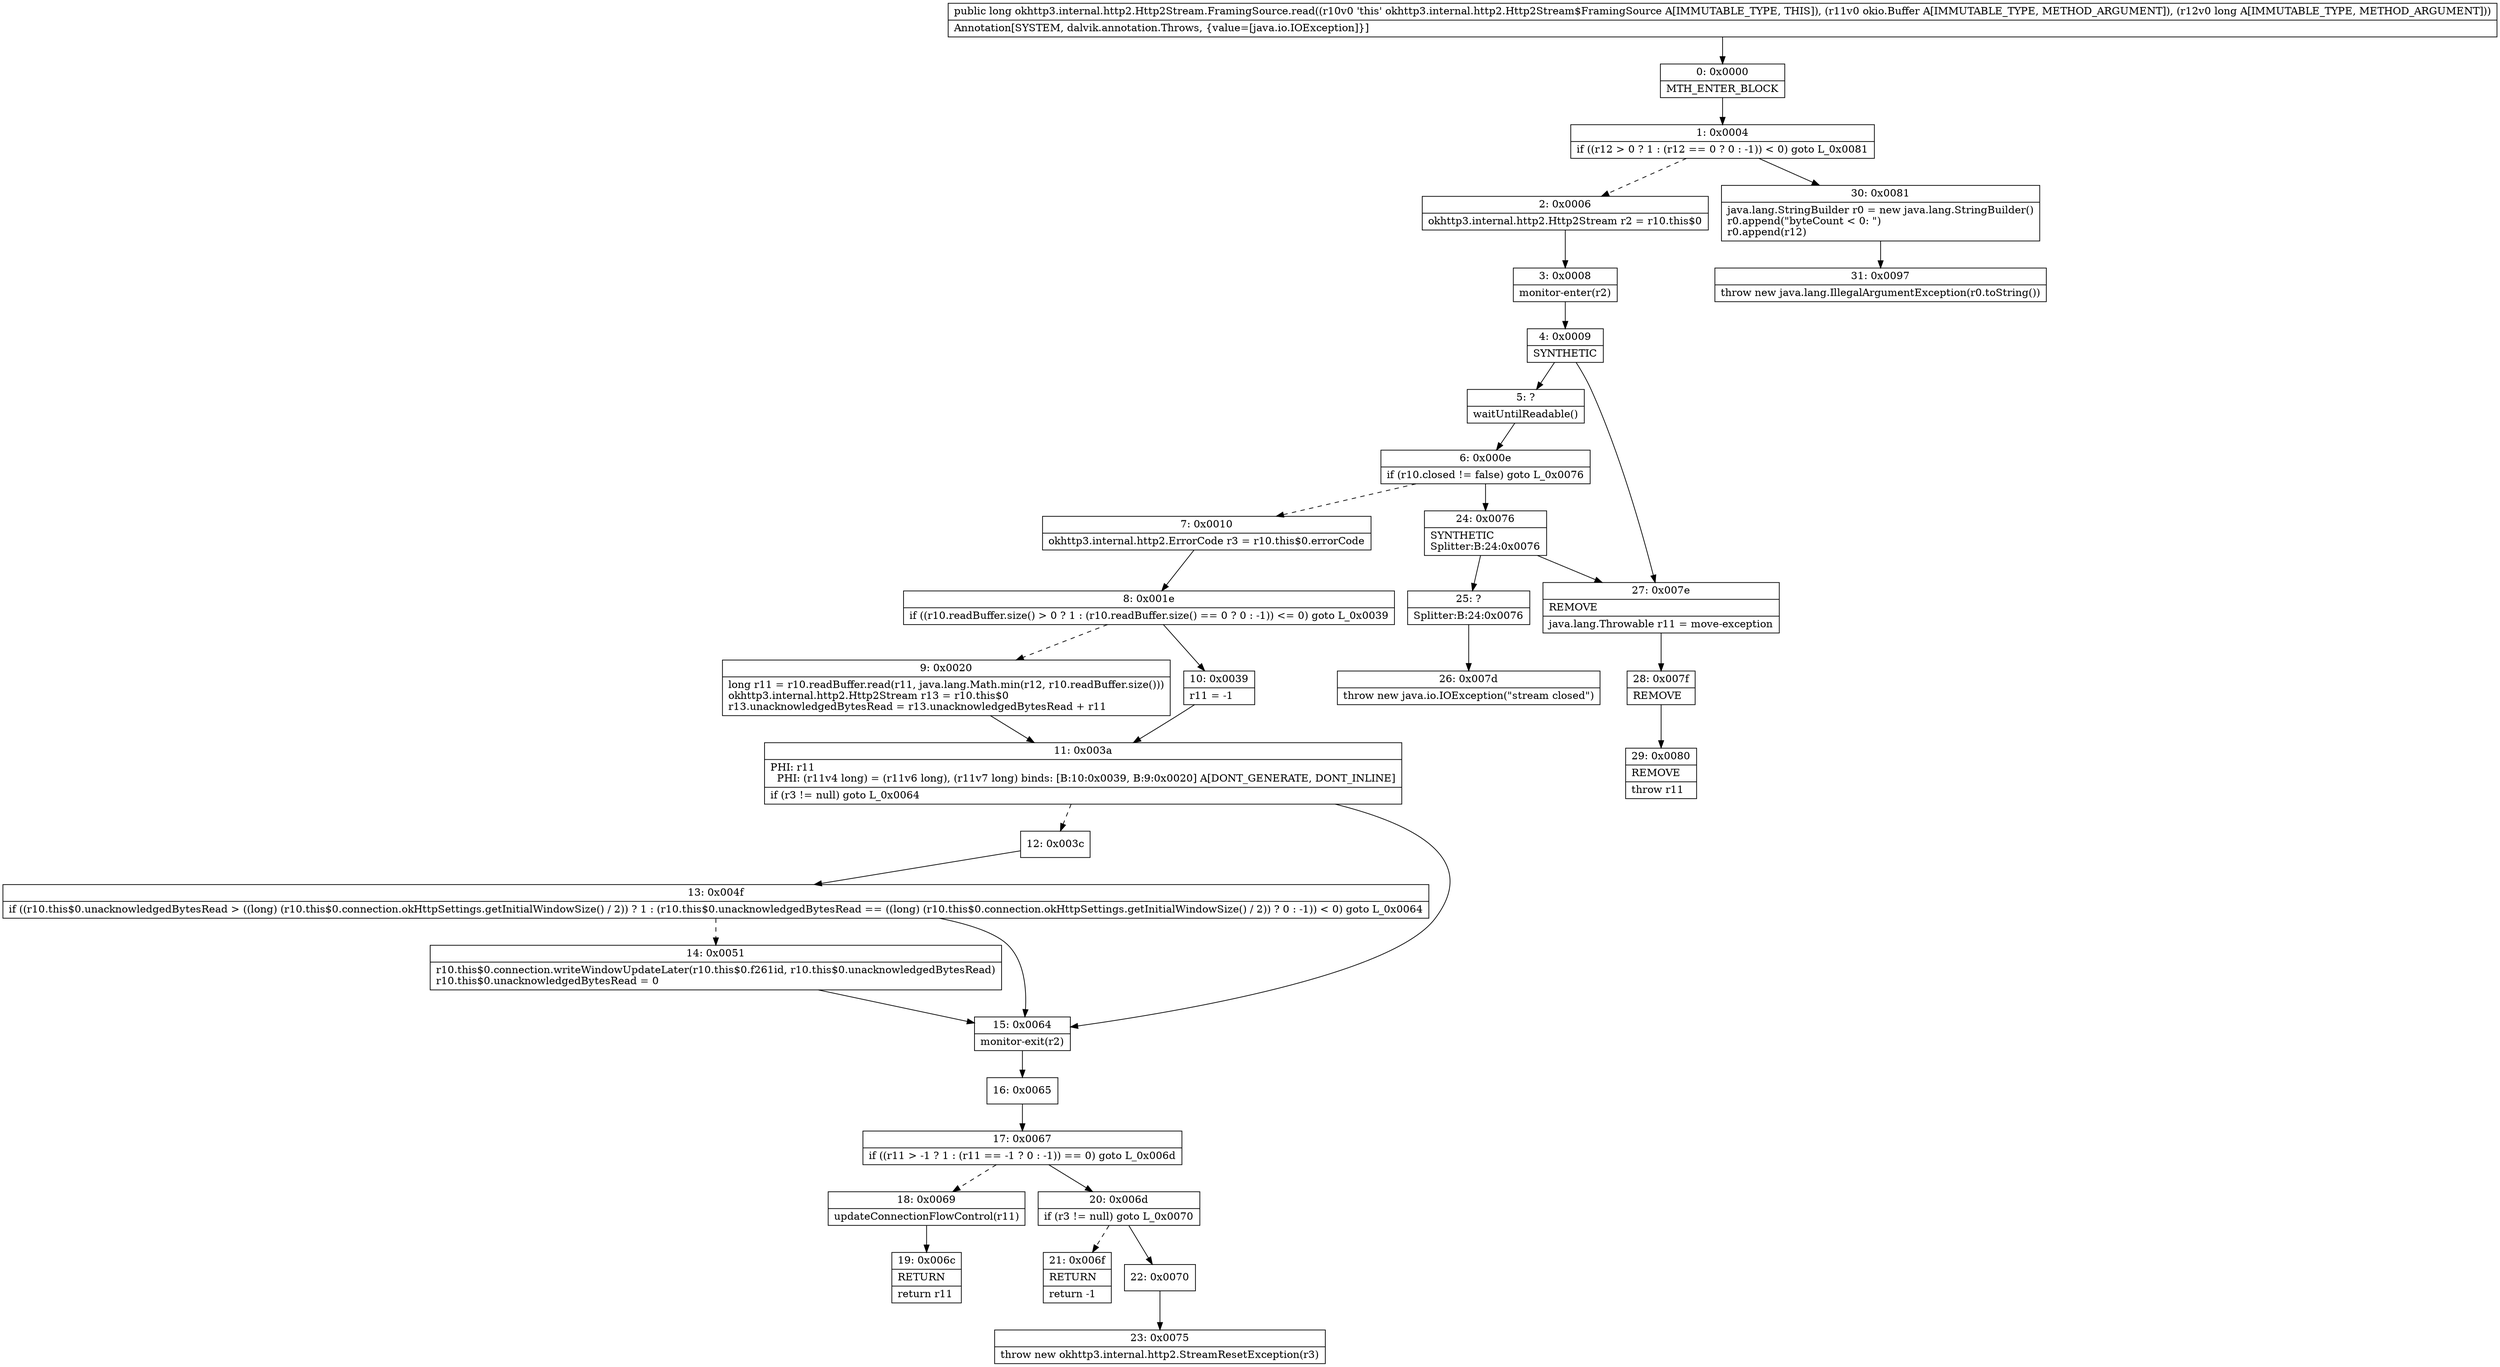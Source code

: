 digraph "CFG forokhttp3.internal.http2.Http2Stream.FramingSource.read(Lokio\/Buffer;J)J" {
Node_0 [shape=record,label="{0\:\ 0x0000|MTH_ENTER_BLOCK\l}"];
Node_1 [shape=record,label="{1\:\ 0x0004|if ((r12 \> 0 ? 1 : (r12 == 0 ? 0 : \-1)) \< 0) goto L_0x0081\l}"];
Node_2 [shape=record,label="{2\:\ 0x0006|okhttp3.internal.http2.Http2Stream r2 = r10.this$0\l}"];
Node_3 [shape=record,label="{3\:\ 0x0008|monitor\-enter(r2)\l}"];
Node_4 [shape=record,label="{4\:\ 0x0009|SYNTHETIC\l}"];
Node_5 [shape=record,label="{5\:\ ?|waitUntilReadable()\l}"];
Node_6 [shape=record,label="{6\:\ 0x000e|if (r10.closed != false) goto L_0x0076\l}"];
Node_7 [shape=record,label="{7\:\ 0x0010|okhttp3.internal.http2.ErrorCode r3 = r10.this$0.errorCode\l}"];
Node_8 [shape=record,label="{8\:\ 0x001e|if ((r10.readBuffer.size() \> 0 ? 1 : (r10.readBuffer.size() == 0 ? 0 : \-1)) \<= 0) goto L_0x0039\l}"];
Node_9 [shape=record,label="{9\:\ 0x0020|long r11 = r10.readBuffer.read(r11, java.lang.Math.min(r12, r10.readBuffer.size()))\lokhttp3.internal.http2.Http2Stream r13 = r10.this$0\lr13.unacknowledgedBytesRead = r13.unacknowledgedBytesRead + r11\l}"];
Node_10 [shape=record,label="{10\:\ 0x0039|r11 = \-1\l}"];
Node_11 [shape=record,label="{11\:\ 0x003a|PHI: r11 \l  PHI: (r11v4 long) = (r11v6 long), (r11v7 long) binds: [B:10:0x0039, B:9:0x0020] A[DONT_GENERATE, DONT_INLINE]\l|if (r3 != null) goto L_0x0064\l}"];
Node_12 [shape=record,label="{12\:\ 0x003c}"];
Node_13 [shape=record,label="{13\:\ 0x004f|if ((r10.this$0.unacknowledgedBytesRead \> ((long) (r10.this$0.connection.okHttpSettings.getInitialWindowSize() \/ 2)) ? 1 : (r10.this$0.unacknowledgedBytesRead == ((long) (r10.this$0.connection.okHttpSettings.getInitialWindowSize() \/ 2)) ? 0 : \-1)) \< 0) goto L_0x0064\l}"];
Node_14 [shape=record,label="{14\:\ 0x0051|r10.this$0.connection.writeWindowUpdateLater(r10.this$0.f261id, r10.this$0.unacknowledgedBytesRead)\lr10.this$0.unacknowledgedBytesRead = 0\l}"];
Node_15 [shape=record,label="{15\:\ 0x0064|monitor\-exit(r2)\l}"];
Node_16 [shape=record,label="{16\:\ 0x0065}"];
Node_17 [shape=record,label="{17\:\ 0x0067|if ((r11 \> \-1 ? 1 : (r11 == \-1 ? 0 : \-1)) == 0) goto L_0x006d\l}"];
Node_18 [shape=record,label="{18\:\ 0x0069|updateConnectionFlowControl(r11)\l}"];
Node_19 [shape=record,label="{19\:\ 0x006c|RETURN\l|return r11\l}"];
Node_20 [shape=record,label="{20\:\ 0x006d|if (r3 != null) goto L_0x0070\l}"];
Node_21 [shape=record,label="{21\:\ 0x006f|RETURN\l|return \-1\l}"];
Node_22 [shape=record,label="{22\:\ 0x0070}"];
Node_23 [shape=record,label="{23\:\ 0x0075|throw new okhttp3.internal.http2.StreamResetException(r3)\l}"];
Node_24 [shape=record,label="{24\:\ 0x0076|SYNTHETIC\lSplitter:B:24:0x0076\l}"];
Node_25 [shape=record,label="{25\:\ ?|Splitter:B:24:0x0076\l}"];
Node_26 [shape=record,label="{26\:\ 0x007d|throw new java.io.IOException(\"stream closed\")\l}"];
Node_27 [shape=record,label="{27\:\ 0x007e|REMOVE\l|java.lang.Throwable r11 = move\-exception\l}"];
Node_28 [shape=record,label="{28\:\ 0x007f|REMOVE\l}"];
Node_29 [shape=record,label="{29\:\ 0x0080|REMOVE\l|throw r11\l}"];
Node_30 [shape=record,label="{30\:\ 0x0081|java.lang.StringBuilder r0 = new java.lang.StringBuilder()\lr0.append(\"byteCount \< 0: \")\lr0.append(r12)\l}"];
Node_31 [shape=record,label="{31\:\ 0x0097|throw new java.lang.IllegalArgumentException(r0.toString())\l}"];
MethodNode[shape=record,label="{public long okhttp3.internal.http2.Http2Stream.FramingSource.read((r10v0 'this' okhttp3.internal.http2.Http2Stream$FramingSource A[IMMUTABLE_TYPE, THIS]), (r11v0 okio.Buffer A[IMMUTABLE_TYPE, METHOD_ARGUMENT]), (r12v0 long A[IMMUTABLE_TYPE, METHOD_ARGUMENT]))  | Annotation[SYSTEM, dalvik.annotation.Throws, \{value=[java.io.IOException]\}]\l}"];
MethodNode -> Node_0;
Node_0 -> Node_1;
Node_1 -> Node_2[style=dashed];
Node_1 -> Node_30;
Node_2 -> Node_3;
Node_3 -> Node_4;
Node_4 -> Node_5;
Node_4 -> Node_27;
Node_5 -> Node_6;
Node_6 -> Node_7[style=dashed];
Node_6 -> Node_24;
Node_7 -> Node_8;
Node_8 -> Node_9[style=dashed];
Node_8 -> Node_10;
Node_9 -> Node_11;
Node_10 -> Node_11;
Node_11 -> Node_12[style=dashed];
Node_11 -> Node_15;
Node_12 -> Node_13;
Node_13 -> Node_14[style=dashed];
Node_13 -> Node_15;
Node_14 -> Node_15;
Node_15 -> Node_16;
Node_16 -> Node_17;
Node_17 -> Node_18[style=dashed];
Node_17 -> Node_20;
Node_18 -> Node_19;
Node_20 -> Node_21[style=dashed];
Node_20 -> Node_22;
Node_22 -> Node_23;
Node_24 -> Node_25;
Node_24 -> Node_27;
Node_25 -> Node_26;
Node_27 -> Node_28;
Node_28 -> Node_29;
Node_30 -> Node_31;
}

